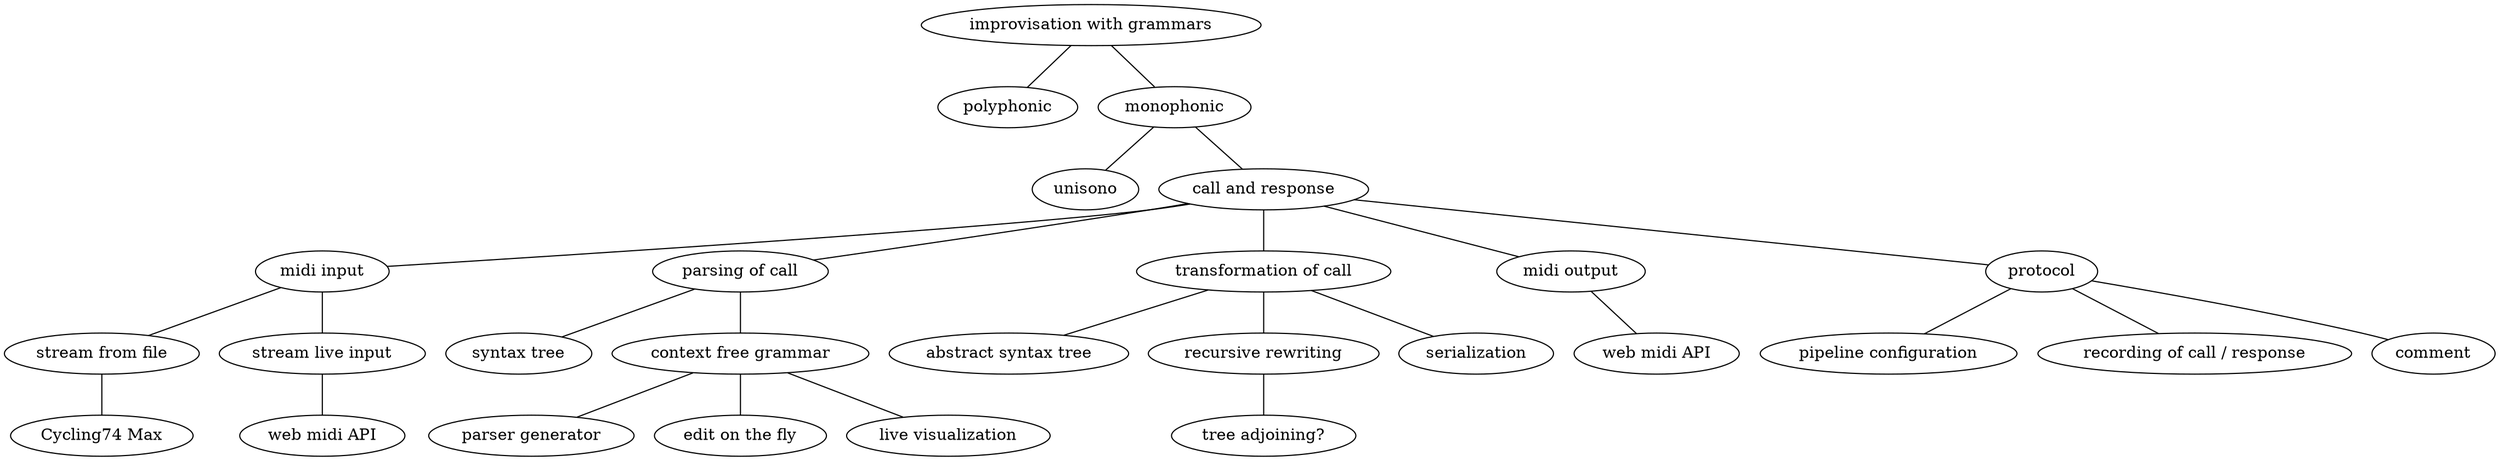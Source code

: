 graph G {

  start [label="improvisation with grammars"]
  polyphonic
  monophonic
  unisono
  cnr [label="call and response"]
  midiin [label="midi input"]
  strf [label="stream from file"]
  strl [label="stream live input"]
  cyc74max [label="Cycling74 Max"]
  webmidiin [label="web midi API"]
  poc [label="parsing of call"]
  st [label="syntax tree"]
  ast [label="abstract syntax tree"]
  recrew [label="recursive rewriting"]
  srlz [label="serialization"]
  tradj [label="tree adjoining?"]
  toc [label="transformation of call"]
  midiout [label="midi output"]
  webmidiout [label="web midi API"]
  cfg [label="context free grammar"]
  pgen [label="parser generator"]
  liveedit [label="edit on the fly"]
  viz [label="live visualization"]
  ptcl [label="protocol"]
  cfgs [label="pipeline configuration"]
  rec [label="recording of call / response"]
  comm [label="comment"]

  start -- polyphonic
  start -- monophonic
  monophonic -- unisono
  monophonic -- cnr

    cnr -- midiin // symbolic vs. raw audio omitted
      midiin -- strf
        strf -- cyc74max
      midiin -- strl
        strl -- webmidiin

    cnr -- poc
    poc -- cfg
      cfg -- pgen
      cfg -- liveedit
      cfg -- viz
    poc -- st

    cnr -- toc
      toc -- ast
      toc -- recrew
      toc -- srlz
        recrew -- tradj

    cnr -- midiout
      midiout -- webmidiout

    cnr -- ptcl
      ptcl -- cfgs
      ptcl -- rec
      ptcl -- comm
  
}
